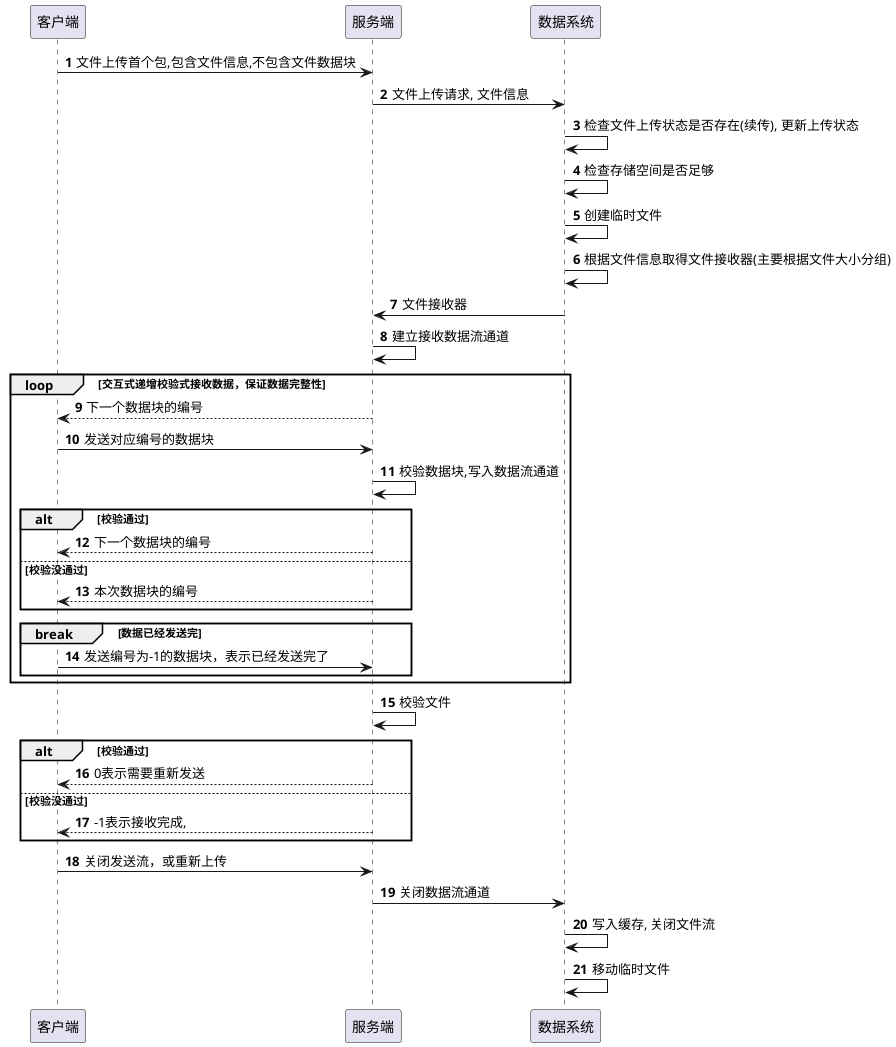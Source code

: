 @startuml
'https://plantuml.com/sequence-diagram

autonumber

客户端 -> 服务端: 文件上传首个包,包含文件信息,不包含文件数据块
服务端 -> 数据系统: 文件上传请求, 文件信息

数据系统 -> 数据系统: 检查文件上传状态是否存在(续传), 更新上传状态
数据系统 -> 数据系统: 检查存储空间是否足够
数据系统 -> 数据系统: 创建临时文件
数据系统 -> 数据系统: 根据文件信息取得文件接收器(主要根据文件大小分组)
数据系统 -> 服务端: 文件接收器

服务端 -> 服务端: 建立接收数据流通道

loop 交互式递增校验式接收数据，保证数据完整性
服务端 --> 客户端: 下一个数据块的编号
客户端 -> 服务端: 发送对应编号的数据块
服务端 -> 服务端: 校验数据块,写入数据流通道
alt 校验通过
客户端 <-- 服务端: 下一个数据块的编号
else 校验没通过
服务端 --> 客户端: 本次数据块的编号
end
    break 数据已经发送完
    客户端 -> 服务端: 发送编号为-1的数据块，表示已经发送完了
    end
end

服务端 -> 服务端: 校验文件


alt 校验通过
服务端 --> 客户端:  0表示需要重新发送
else 校验没通过
服务端 --> 客户端:  -1表示接收完成,
end

客户端 -> 服务端: 关闭发送流，或重新上传
服务端 -> 数据系统: 关闭数据流通道
数据系统-> 数据系统: 写入缓存, 关闭文件流
数据系统 -> 数据系统: 移动临时文件
@enduml
